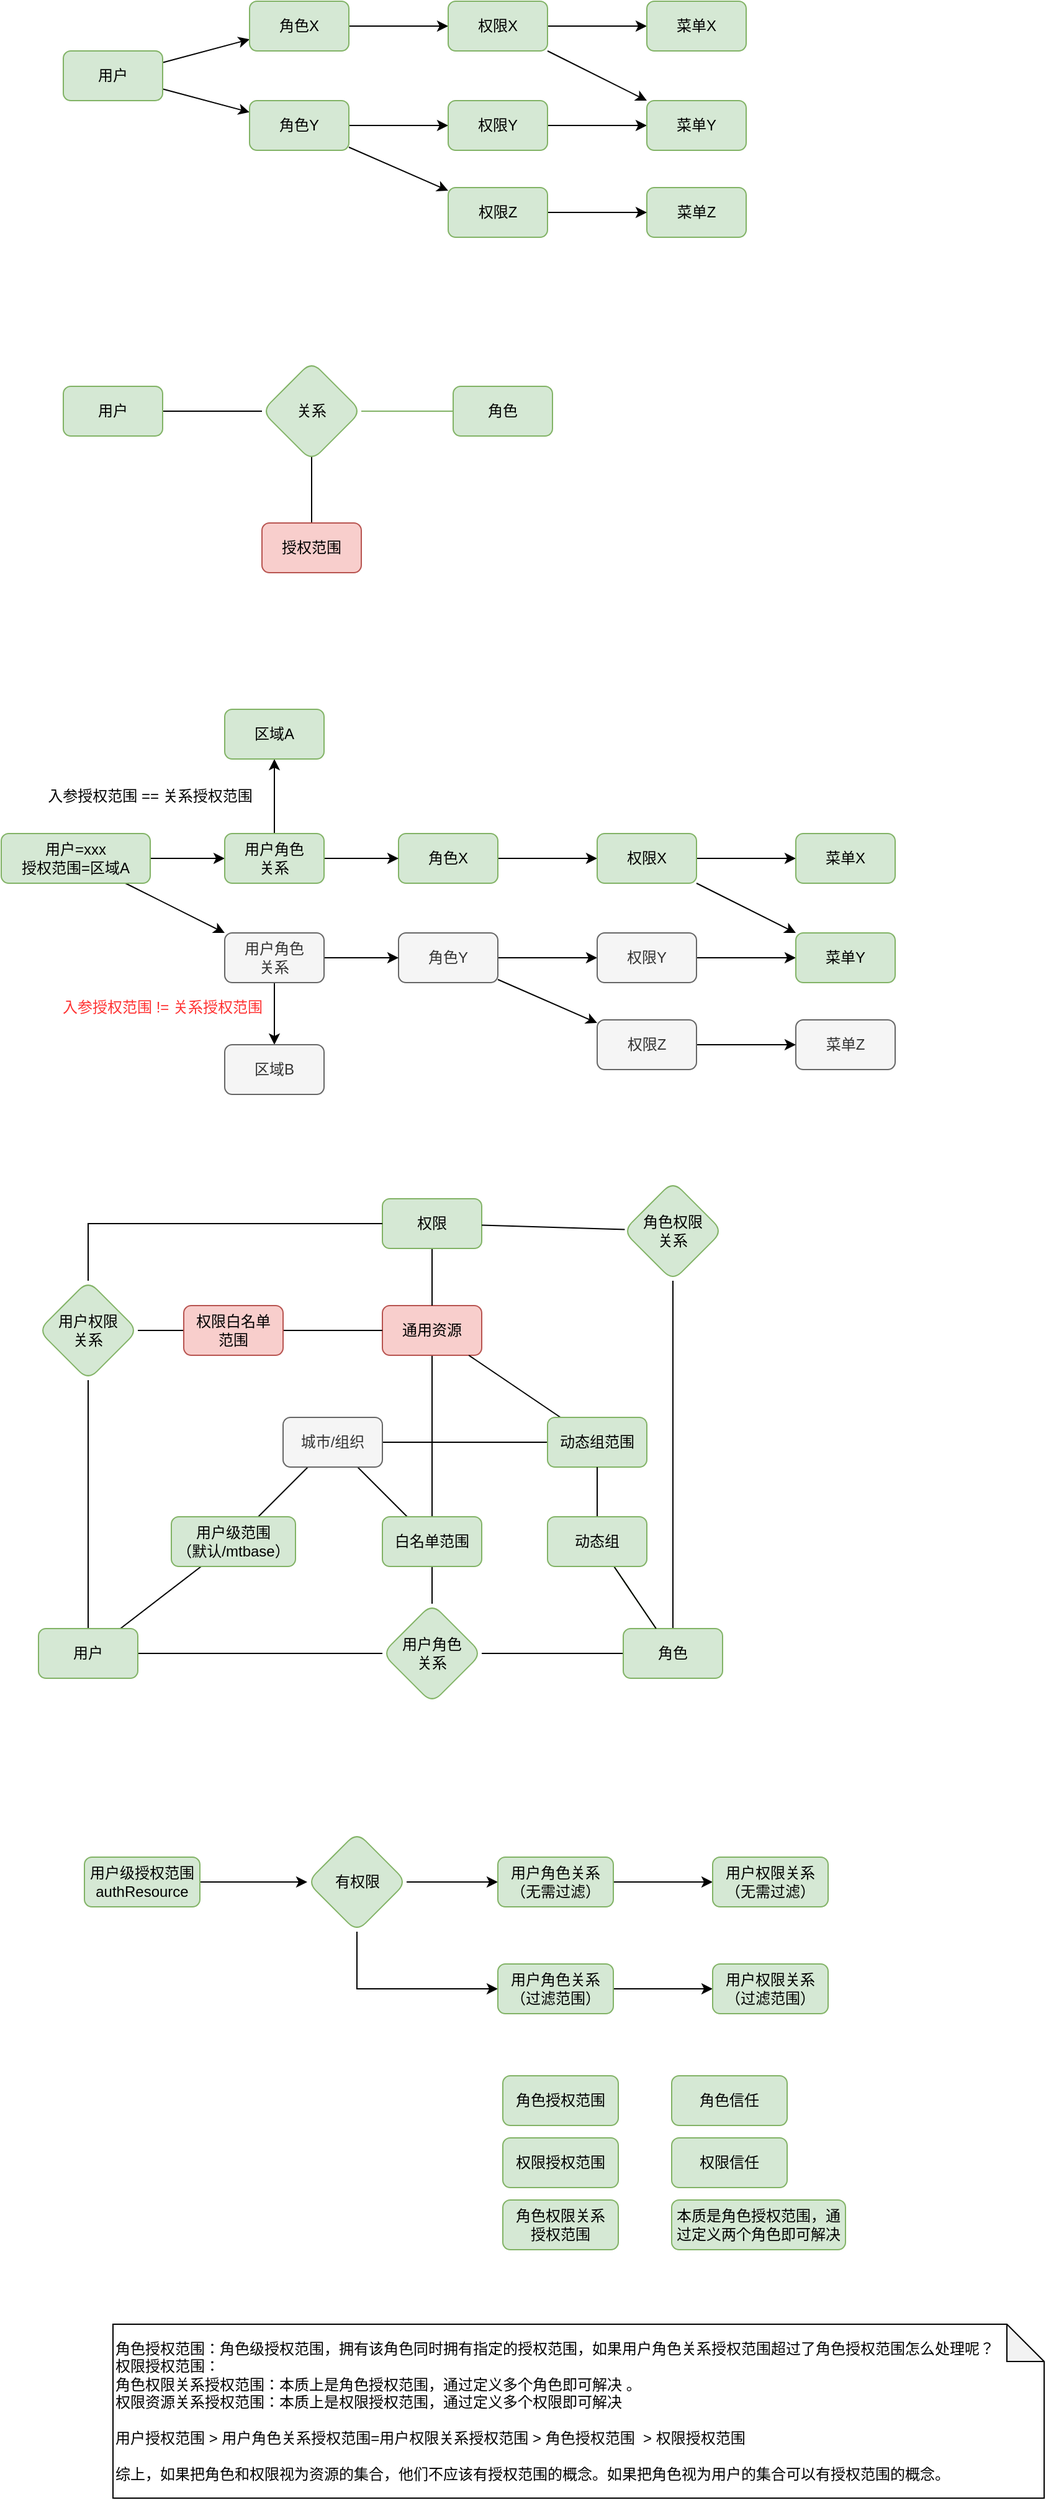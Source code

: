 <mxfile version="23.0.2" type="github">
  <diagram name="Page-1" id="4WrFxPnNMA99j5AakJLI">
    <mxGraphModel dx="1120" dy="835" grid="1" gridSize="10" guides="1" tooltips="1" connect="1" arrows="1" fold="1" page="1" pageScale="1" pageWidth="827" pageHeight="1169" math="0" shadow="0">
      <root>
        <mxCell id="0" />
        <mxCell id="1" parent="0" />
        <mxCell id="T3TZeKTtoJJdCF4pgpJC-80" style="rounded=0;orthogonalLoop=1;jettySize=auto;html=1;" parent="1" source="T3TZeKTtoJJdCF4pgpJC-82" target="T3TZeKTtoJJdCF4pgpJC-84" edge="1">
          <mxGeometry relative="1" as="geometry" />
        </mxCell>
        <mxCell id="T3TZeKTtoJJdCF4pgpJC-81" style="edgeStyle=none;rounded=0;orthogonalLoop=1;jettySize=auto;html=1;" parent="1" source="T3TZeKTtoJJdCF4pgpJC-82" target="T3TZeKTtoJJdCF4pgpJC-87" edge="1">
          <mxGeometry relative="1" as="geometry" />
        </mxCell>
        <mxCell id="T3TZeKTtoJJdCF4pgpJC-82" value="用户" style="rounded=1;whiteSpace=wrap;html=1;fillColor=#d5e8d4;strokeColor=#82b366;" parent="1" vertex="1">
          <mxGeometry x="60" y="300" width="80" height="40" as="geometry" />
        </mxCell>
        <mxCell id="T3TZeKTtoJJdCF4pgpJC-83" value="" style="edgeStyle=orthogonalEdgeStyle;rounded=0;orthogonalLoop=1;jettySize=auto;html=1;" parent="1" source="T3TZeKTtoJJdCF4pgpJC-84" target="T3TZeKTtoJJdCF4pgpJC-90" edge="1">
          <mxGeometry relative="1" as="geometry" />
        </mxCell>
        <mxCell id="T3TZeKTtoJJdCF4pgpJC-84" value="角色X" style="rounded=1;whiteSpace=wrap;html=1;fillColor=#d5e8d4;strokeColor=#82b366;" parent="1" vertex="1">
          <mxGeometry x="210" y="260" width="80" height="40" as="geometry" />
        </mxCell>
        <mxCell id="T3TZeKTtoJJdCF4pgpJC-85" value="" style="edgeStyle=orthogonalEdgeStyle;rounded=0;orthogonalLoop=1;jettySize=auto;html=1;" parent="1" source="T3TZeKTtoJJdCF4pgpJC-87" target="T3TZeKTtoJJdCF4pgpJC-93" edge="1">
          <mxGeometry relative="1" as="geometry" />
        </mxCell>
        <mxCell id="T3TZeKTtoJJdCF4pgpJC-86" style="edgeStyle=none;rounded=0;orthogonalLoop=1;jettySize=auto;html=1;" parent="1" source="T3TZeKTtoJJdCF4pgpJC-87" target="T3TZeKTtoJJdCF4pgpJC-97" edge="1">
          <mxGeometry relative="1" as="geometry" />
        </mxCell>
        <mxCell id="T3TZeKTtoJJdCF4pgpJC-87" value="角色Y" style="rounded=1;whiteSpace=wrap;html=1;fillColor=#d5e8d4;strokeColor=#82b366;" parent="1" vertex="1">
          <mxGeometry x="210" y="340" width="80" height="40" as="geometry" />
        </mxCell>
        <mxCell id="T3TZeKTtoJJdCF4pgpJC-88" value="" style="edgeStyle=orthogonalEdgeStyle;rounded=0;orthogonalLoop=1;jettySize=auto;html=1;" parent="1" source="T3TZeKTtoJJdCF4pgpJC-90" target="T3TZeKTtoJJdCF4pgpJC-91" edge="1">
          <mxGeometry relative="1" as="geometry" />
        </mxCell>
        <mxCell id="T3TZeKTtoJJdCF4pgpJC-89" style="edgeStyle=none;rounded=0;orthogonalLoop=1;jettySize=auto;html=1;" parent="1" source="T3TZeKTtoJJdCF4pgpJC-90" target="T3TZeKTtoJJdCF4pgpJC-94" edge="1">
          <mxGeometry relative="1" as="geometry" />
        </mxCell>
        <mxCell id="T3TZeKTtoJJdCF4pgpJC-90" value="权限X" style="rounded=1;whiteSpace=wrap;html=1;fillColor=#d5e8d4;strokeColor=#82b366;" parent="1" vertex="1">
          <mxGeometry x="370" y="260" width="80" height="40" as="geometry" />
        </mxCell>
        <mxCell id="T3TZeKTtoJJdCF4pgpJC-91" value="菜单X" style="rounded=1;whiteSpace=wrap;html=1;fillColor=#d5e8d4;strokeColor=#82b366;" parent="1" vertex="1">
          <mxGeometry x="530" y="260" width="80" height="40" as="geometry" />
        </mxCell>
        <mxCell id="T3TZeKTtoJJdCF4pgpJC-92" value="" style="edgeStyle=orthogonalEdgeStyle;rounded=0;orthogonalLoop=1;jettySize=auto;html=1;" parent="1" source="T3TZeKTtoJJdCF4pgpJC-93" target="T3TZeKTtoJJdCF4pgpJC-94" edge="1">
          <mxGeometry relative="1" as="geometry" />
        </mxCell>
        <mxCell id="T3TZeKTtoJJdCF4pgpJC-93" value="权限Y" style="rounded=1;whiteSpace=wrap;html=1;fillColor=#d5e8d4;strokeColor=#82b366;" parent="1" vertex="1">
          <mxGeometry x="370" y="340" width="80" height="40" as="geometry" />
        </mxCell>
        <mxCell id="T3TZeKTtoJJdCF4pgpJC-94" value="菜单Y" style="rounded=1;whiteSpace=wrap;html=1;fillColor=#d5e8d4;strokeColor=#82b366;" parent="1" vertex="1">
          <mxGeometry x="530" y="340" width="80" height="40" as="geometry" />
        </mxCell>
        <mxCell id="T3TZeKTtoJJdCF4pgpJC-95" value="菜单Z" style="rounded=1;whiteSpace=wrap;html=1;fillColor=#d5e8d4;strokeColor=#82b366;" parent="1" vertex="1">
          <mxGeometry x="530" y="410" width="80" height="40" as="geometry" />
        </mxCell>
        <mxCell id="T3TZeKTtoJJdCF4pgpJC-96" style="edgeStyle=none;rounded=0;orthogonalLoop=1;jettySize=auto;html=1;" parent="1" source="T3TZeKTtoJJdCF4pgpJC-97" target="T3TZeKTtoJJdCF4pgpJC-95" edge="1">
          <mxGeometry relative="1" as="geometry" />
        </mxCell>
        <mxCell id="T3TZeKTtoJJdCF4pgpJC-97" value="权限Z" style="rounded=1;whiteSpace=wrap;html=1;fillColor=#d5e8d4;strokeColor=#82b366;" parent="1" vertex="1">
          <mxGeometry x="370" y="410" width="80" height="40" as="geometry" />
        </mxCell>
        <mxCell id="ftVzmyuL1g7xqGU-LNCz-2" value="" style="edgeStyle=orthogonalEdgeStyle;rounded=0;orthogonalLoop=1;jettySize=auto;html=1;endArrow=none;endFill=0;" parent="1" source="T3TZeKTtoJJdCF4pgpJC-99" target="ftVzmyuL1g7xqGU-LNCz-1" edge="1">
          <mxGeometry relative="1" as="geometry" />
        </mxCell>
        <mxCell id="T3TZeKTtoJJdCF4pgpJC-99" value="用户" style="rounded=1;whiteSpace=wrap;html=1;fillColor=#d5e8d4;strokeColor=#82b366;" parent="1" vertex="1">
          <mxGeometry x="60" y="570" width="80" height="40" as="geometry" />
        </mxCell>
        <mxCell id="T3TZeKTtoJJdCF4pgpJC-100" style="edgeStyle=none;rounded=0;orthogonalLoop=1;jettySize=auto;html=1;endArrow=none;endFill=0;fillColor=#d5e8d4;strokeColor=#82b366;" parent="1" source="ftVzmyuL1g7xqGU-LNCz-1" target="T3TZeKTtoJJdCF4pgpJC-103" edge="1">
          <mxGeometry relative="1" as="geometry">
            <mxPoint x="300" y="590" as="sourcePoint" />
          </mxGeometry>
        </mxCell>
        <mxCell id="T3TZeKTtoJJdCF4pgpJC-101" style="edgeStyle=none;rounded=0;orthogonalLoop=1;jettySize=auto;html=1;endArrow=none;endFill=0;" parent="1" target="T3TZeKTtoJJdCF4pgpJC-104" edge="1">
          <mxGeometry relative="1" as="geometry">
            <mxPoint x="260" y="610" as="sourcePoint" />
          </mxGeometry>
        </mxCell>
        <mxCell id="T3TZeKTtoJJdCF4pgpJC-103" value="角色" style="rounded=1;whiteSpace=wrap;html=1;fillColor=#d5e8d4;strokeColor=#82b366;" parent="1" vertex="1">
          <mxGeometry x="374" y="570" width="80" height="40" as="geometry" />
        </mxCell>
        <mxCell id="T3TZeKTtoJJdCF4pgpJC-104" value="授权范围" style="rounded=1;whiteSpace=wrap;html=1;fillColor=#f8cecc;strokeColor=#b85450;" parent="1" vertex="1">
          <mxGeometry x="220" y="680" width="80" height="40" as="geometry" />
        </mxCell>
        <mxCell id="T3TZeKTtoJJdCF4pgpJC-133" value="" style="edgeStyle=orthogonalEdgeStyle;rounded=0;orthogonalLoop=1;jettySize=auto;html=1;" parent="1" source="T3TZeKTtoJJdCF4pgpJC-135" target="T3TZeKTtoJJdCF4pgpJC-153" edge="1">
          <mxGeometry relative="1" as="geometry" />
        </mxCell>
        <mxCell id="T3TZeKTtoJJdCF4pgpJC-134" style="rounded=0;orthogonalLoop=1;jettySize=auto;html=1;" parent="1" source="T3TZeKTtoJJdCF4pgpJC-135" target="T3TZeKTtoJJdCF4pgpJC-156" edge="1">
          <mxGeometry relative="1" as="geometry" />
        </mxCell>
        <mxCell id="T3TZeKTtoJJdCF4pgpJC-135" value="用户=xxx&lt;br&gt;授权范围=区域A" style="rounded=1;whiteSpace=wrap;html=1;fillColor=#d5e8d4;strokeColor=#82b366;" parent="1" vertex="1">
          <mxGeometry x="10" y="930" width="120" height="40" as="geometry" />
        </mxCell>
        <mxCell id="T3TZeKTtoJJdCF4pgpJC-136" value="" style="edgeStyle=orthogonalEdgeStyle;rounded=0;orthogonalLoop=1;jettySize=auto;html=1;" parent="1" source="T3TZeKTtoJJdCF4pgpJC-137" target="T3TZeKTtoJJdCF4pgpJC-143" edge="1">
          <mxGeometry relative="1" as="geometry" />
        </mxCell>
        <mxCell id="T3TZeKTtoJJdCF4pgpJC-137" value="角色X" style="rounded=1;whiteSpace=wrap;html=1;fillColor=#d5e8d4;strokeColor=#82b366;" parent="1" vertex="1">
          <mxGeometry x="330" y="930" width="80" height="40" as="geometry" />
        </mxCell>
        <mxCell id="T3TZeKTtoJJdCF4pgpJC-138" value="" style="edgeStyle=orthogonalEdgeStyle;rounded=0;orthogonalLoop=1;jettySize=auto;html=1;fillColor=#f8cecc;" parent="1" source="T3TZeKTtoJJdCF4pgpJC-140" target="T3TZeKTtoJJdCF4pgpJC-146" edge="1">
          <mxGeometry relative="1" as="geometry" />
        </mxCell>
        <mxCell id="T3TZeKTtoJJdCF4pgpJC-139" style="edgeStyle=none;rounded=0;orthogonalLoop=1;jettySize=auto;html=1;fillColor=#f8cecc;" parent="1" source="T3TZeKTtoJJdCF4pgpJC-140" target="T3TZeKTtoJJdCF4pgpJC-150" edge="1">
          <mxGeometry relative="1" as="geometry" />
        </mxCell>
        <mxCell id="T3TZeKTtoJJdCF4pgpJC-140" value="角色Y" style="rounded=1;whiteSpace=wrap;html=1;fillColor=#f5f5f5;strokeColor=#666666;fontColor=#333333;" parent="1" vertex="1">
          <mxGeometry x="330" y="1010" width="80" height="40" as="geometry" />
        </mxCell>
        <mxCell id="T3TZeKTtoJJdCF4pgpJC-141" value="" style="edgeStyle=orthogonalEdgeStyle;rounded=0;orthogonalLoop=1;jettySize=auto;html=1;" parent="1" source="T3TZeKTtoJJdCF4pgpJC-143" target="T3TZeKTtoJJdCF4pgpJC-144" edge="1">
          <mxGeometry relative="1" as="geometry" />
        </mxCell>
        <mxCell id="T3TZeKTtoJJdCF4pgpJC-142" style="edgeStyle=none;rounded=0;orthogonalLoop=1;jettySize=auto;html=1;" parent="1" source="T3TZeKTtoJJdCF4pgpJC-143" target="T3TZeKTtoJJdCF4pgpJC-147" edge="1">
          <mxGeometry relative="1" as="geometry" />
        </mxCell>
        <mxCell id="T3TZeKTtoJJdCF4pgpJC-143" value="权限X" style="rounded=1;whiteSpace=wrap;html=1;fillColor=#d5e8d4;strokeColor=#82b366;" parent="1" vertex="1">
          <mxGeometry x="490" y="930" width="80" height="40" as="geometry" />
        </mxCell>
        <mxCell id="T3TZeKTtoJJdCF4pgpJC-144" value="菜单X" style="rounded=1;whiteSpace=wrap;html=1;fillColor=#d5e8d4;strokeColor=#82b366;" parent="1" vertex="1">
          <mxGeometry x="650" y="930" width="80" height="40" as="geometry" />
        </mxCell>
        <mxCell id="T3TZeKTtoJJdCF4pgpJC-145" value="" style="edgeStyle=orthogonalEdgeStyle;rounded=0;orthogonalLoop=1;jettySize=auto;html=1;fillColor=#f8cecc;" parent="1" source="T3TZeKTtoJJdCF4pgpJC-146" target="T3TZeKTtoJJdCF4pgpJC-147" edge="1">
          <mxGeometry relative="1" as="geometry" />
        </mxCell>
        <mxCell id="T3TZeKTtoJJdCF4pgpJC-146" value="权限Y" style="rounded=1;whiteSpace=wrap;html=1;fillColor=#f5f5f5;strokeColor=#666666;fontColor=#333333;" parent="1" vertex="1">
          <mxGeometry x="490" y="1010" width="80" height="40" as="geometry" />
        </mxCell>
        <mxCell id="T3TZeKTtoJJdCF4pgpJC-147" value="菜单Y" style="rounded=1;whiteSpace=wrap;html=1;fillColor=#d5e8d4;strokeColor=#82b366;" parent="1" vertex="1">
          <mxGeometry x="650" y="1010" width="80" height="40" as="geometry" />
        </mxCell>
        <mxCell id="T3TZeKTtoJJdCF4pgpJC-148" value="菜单Z" style="rounded=1;whiteSpace=wrap;html=1;fillColor=#f5f5f5;strokeColor=#666666;fontColor=#333333;" parent="1" vertex="1">
          <mxGeometry x="650" y="1080" width="80" height="40" as="geometry" />
        </mxCell>
        <mxCell id="T3TZeKTtoJJdCF4pgpJC-149" style="edgeStyle=none;rounded=0;orthogonalLoop=1;jettySize=auto;html=1;fillColor=#f8cecc;" parent="1" source="T3TZeKTtoJJdCF4pgpJC-150" target="T3TZeKTtoJJdCF4pgpJC-148" edge="1">
          <mxGeometry relative="1" as="geometry" />
        </mxCell>
        <mxCell id="T3TZeKTtoJJdCF4pgpJC-150" value="权限Z" style="rounded=1;whiteSpace=wrap;html=1;fillColor=#f5f5f5;strokeColor=#666666;fontColor=#333333;" parent="1" vertex="1">
          <mxGeometry x="490" y="1080" width="80" height="40" as="geometry" />
        </mxCell>
        <mxCell id="T3TZeKTtoJJdCF4pgpJC-151" style="edgeStyle=orthogonalEdgeStyle;rounded=0;orthogonalLoop=1;jettySize=auto;html=1;" parent="1" source="T3TZeKTtoJJdCF4pgpJC-153" target="T3TZeKTtoJJdCF4pgpJC-137" edge="1">
          <mxGeometry relative="1" as="geometry" />
        </mxCell>
        <mxCell id="T3TZeKTtoJJdCF4pgpJC-152" value="" style="edgeStyle=none;rounded=0;orthogonalLoop=1;jettySize=auto;html=1;" parent="1" source="T3TZeKTtoJJdCF4pgpJC-153" target="T3TZeKTtoJJdCF4pgpJC-157" edge="1">
          <mxGeometry relative="1" as="geometry" />
        </mxCell>
        <mxCell id="T3TZeKTtoJJdCF4pgpJC-153" value="用户角色&lt;br&gt;关系" style="rounded=1;whiteSpace=wrap;html=1;fillColor=#d5e8d4;strokeColor=#82b366;" parent="1" vertex="1">
          <mxGeometry x="190" y="930" width="80" height="40" as="geometry" />
        </mxCell>
        <mxCell id="T3TZeKTtoJJdCF4pgpJC-154" style="edgeStyle=none;rounded=0;orthogonalLoop=1;jettySize=auto;html=1;fillColor=#f8cecc;" parent="1" source="T3TZeKTtoJJdCF4pgpJC-156" target="T3TZeKTtoJJdCF4pgpJC-140" edge="1">
          <mxGeometry relative="1" as="geometry" />
        </mxCell>
        <mxCell id="T3TZeKTtoJJdCF4pgpJC-155" value="" style="edgeStyle=none;rounded=0;orthogonalLoop=1;jettySize=auto;html=1;fillColor=#f8cecc;" parent="1" source="T3TZeKTtoJJdCF4pgpJC-156" target="T3TZeKTtoJJdCF4pgpJC-158" edge="1">
          <mxGeometry relative="1" as="geometry" />
        </mxCell>
        <mxCell id="T3TZeKTtoJJdCF4pgpJC-156" value="用户角色&lt;br&gt;关系" style="rounded=1;whiteSpace=wrap;html=1;fillColor=#f5f5f5;strokeColor=#666666;fontColor=#333333;" parent="1" vertex="1">
          <mxGeometry x="190" y="1010" width="80" height="40" as="geometry" />
        </mxCell>
        <mxCell id="T3TZeKTtoJJdCF4pgpJC-157" value="区域A" style="rounded=1;whiteSpace=wrap;html=1;fillColor=#d5e8d4;strokeColor=#82b366;" parent="1" vertex="1">
          <mxGeometry x="190" y="830" width="80" height="40" as="geometry" />
        </mxCell>
        <mxCell id="T3TZeKTtoJJdCF4pgpJC-158" value="区域B" style="rounded=1;whiteSpace=wrap;html=1;fillColor=#f5f5f5;strokeColor=#666666;fontColor=#333333;" parent="1" vertex="1">
          <mxGeometry x="190" y="1100" width="80" height="40" as="geometry" />
        </mxCell>
        <mxCell id="T3TZeKTtoJJdCF4pgpJC-159" value="&lt;font color=&quot;#ff3333&quot;&gt;入参授权范围 != 关系授权范围&lt;/font&gt;" style="text;html=1;strokeColor=none;fillColor=none;align=center;verticalAlign=middle;whiteSpace=wrap;rounded=0;" parent="1" vertex="1">
          <mxGeometry x="50" y="1060" width="180" height="20" as="geometry" />
        </mxCell>
        <mxCell id="T3TZeKTtoJJdCF4pgpJC-160" value="入参授权范围 == 关系授权范围" style="text;html=1;strokeColor=none;fillColor=none;align=center;verticalAlign=middle;whiteSpace=wrap;rounded=0;" parent="1" vertex="1">
          <mxGeometry x="40" y="890" width="180" height="20" as="geometry" />
        </mxCell>
        <mxCell id="ftVzmyuL1g7xqGU-LNCz-1" value="关系" style="rhombus;whiteSpace=wrap;html=1;fillColor=#d5e8d4;strokeColor=#82b366;rounded=1;" parent="1" vertex="1">
          <mxGeometry x="220" y="550" width="80" height="80" as="geometry" />
        </mxCell>
        <mxCell id="ftVzmyuL1g7xqGU-LNCz-10" value="" style="edgeStyle=orthogonalEdgeStyle;rounded=0;orthogonalLoop=1;jettySize=auto;html=1;endArrow=none;endFill=0;strokeColor=#000000;fillColor=#d5e8d4;" parent="1" source="ftVzmyuL1g7xqGU-LNCz-11" target="ftVzmyuL1g7xqGU-LNCz-18" edge="1">
          <mxGeometry relative="1" as="geometry" />
        </mxCell>
        <mxCell id="ftVzmyuL1g7xqGU-LNCz-38" style="shape=connector;rounded=0;orthogonalLoop=1;jettySize=auto;html=1;labelBackgroundColor=default;strokeColor=#000000;align=center;verticalAlign=middle;fontFamily=Helvetica;fontSize=11;fontColor=default;endArrow=none;endFill=0;fillColor=#d5e8d4;" parent="1" source="ftVzmyuL1g7xqGU-LNCz-11" target="ftVzmyuL1g7xqGU-LNCz-22" edge="1">
          <mxGeometry relative="1" as="geometry" />
        </mxCell>
        <mxCell id="ftVzmyuL1g7xqGU-LNCz-101" value="" style="edgeStyle=none;shape=connector;rounded=0;orthogonalLoop=1;jettySize=auto;html=1;labelBackgroundColor=default;strokeColor=#000000;align=center;verticalAlign=middle;fontFamily=Helvetica;fontSize=11;fontColor=default;endArrow=none;endFill=0;fillColor=#d5e8d4;" parent="1" source="ftVzmyuL1g7xqGU-LNCz-11" target="ftVzmyuL1g7xqGU-LNCz-100" edge="1">
          <mxGeometry relative="1" as="geometry" />
        </mxCell>
        <mxCell id="ftVzmyuL1g7xqGU-LNCz-11" value="用户" style="rounded=1;whiteSpace=wrap;html=1;fillColor=#d5e8d4;strokeColor=#82b366;" parent="1" vertex="1">
          <mxGeometry x="40" y="1570" width="80" height="40" as="geometry" />
        </mxCell>
        <mxCell id="ftVzmyuL1g7xqGU-LNCz-12" style="edgeStyle=none;rounded=0;orthogonalLoop=1;jettySize=auto;html=1;endArrow=none;endFill=0;fillColor=#d5e8d4;strokeColor=#000000;" parent="1" source="ftVzmyuL1g7xqGU-LNCz-18" target="ftVzmyuL1g7xqGU-LNCz-15" edge="1">
          <mxGeometry relative="1" as="geometry">
            <mxPoint x="420" y="1590" as="sourcePoint" />
          </mxGeometry>
        </mxCell>
        <mxCell id="ftVzmyuL1g7xqGU-LNCz-34" value="" style="edgeStyle=orthogonalEdgeStyle;shape=connector;rounded=0;orthogonalLoop=1;jettySize=auto;html=1;labelBackgroundColor=default;strokeColor=#000000;align=center;verticalAlign=middle;fontFamily=Helvetica;fontSize=11;fontColor=default;endArrow=none;endFill=0;fillColor=#d5e8d4;" parent="1" source="ftVzmyuL1g7xqGU-LNCz-15" target="ftVzmyuL1g7xqGU-LNCz-33" edge="1">
          <mxGeometry relative="1" as="geometry" />
        </mxCell>
        <mxCell id="ftVzmyuL1g7xqGU-LNCz-93" style="edgeStyle=none;shape=connector;rounded=0;orthogonalLoop=1;jettySize=auto;html=1;labelBackgroundColor=default;strokeColor=#82b366;align=center;verticalAlign=middle;fontFamily=Helvetica;fontSize=11;fontColor=default;endArrow=none;endFill=0;fillColor=#d5e8d4;" parent="1" source="ftVzmyuL1g7xqGU-LNCz-15" target="ftVzmyuL1g7xqGU-LNCz-91" edge="1">
          <mxGeometry relative="1" as="geometry" />
        </mxCell>
        <mxCell id="ftVzmyuL1g7xqGU-LNCz-15" value="角色" style="rounded=1;whiteSpace=wrap;html=1;fillColor=#d5e8d4;strokeColor=#82b366;" parent="1" vertex="1">
          <mxGeometry x="511" y="1570" width="80" height="40" as="geometry" />
        </mxCell>
        <mxCell id="ftVzmyuL1g7xqGU-LNCz-37" style="shape=connector;rounded=0;orthogonalLoop=1;jettySize=auto;html=1;labelBackgroundColor=default;strokeColor=#000000;align=center;verticalAlign=middle;fontFamily=Helvetica;fontSize=11;fontColor=default;endArrow=none;endFill=0;fillColor=#d5e8d4;" parent="1" source="ftVzmyuL1g7xqGU-LNCz-86" target="ftVzmyuL1g7xqGU-LNCz-19" edge="1">
          <mxGeometry relative="1" as="geometry">
            <mxPoint x="380" y="1430" as="sourcePoint" />
          </mxGeometry>
        </mxCell>
        <mxCell id="ftVzmyuL1g7xqGU-LNCz-18" value="用户角色&lt;br&gt;关系" style="rhombus;whiteSpace=wrap;html=1;fillColor=#d5e8d4;strokeColor=#82b366;rounded=1;" parent="1" vertex="1">
          <mxGeometry x="317" y="1550" width="80" height="80" as="geometry" />
        </mxCell>
        <mxCell id="ftVzmyuL1g7xqGU-LNCz-19" value="通用资源" style="rounded=1;whiteSpace=wrap;html=1;fillColor=#f8cecc;strokeColor=#b85450;" parent="1" vertex="1">
          <mxGeometry x="317" y="1310" width="80" height="40" as="geometry" />
        </mxCell>
        <mxCell id="ftVzmyuL1g7xqGU-LNCz-108" style="edgeStyle=none;shape=connector;rounded=0;orthogonalLoop=1;jettySize=auto;html=1;labelBackgroundColor=default;strokeColor=default;align=center;verticalAlign=middle;fontFamily=Helvetica;fontSize=11;fontColor=default;endArrow=none;endFill=0;" parent="1" source="ftVzmyuL1g7xqGU-LNCz-21" target="ftVzmyuL1g7xqGU-LNCz-19" edge="1">
          <mxGeometry relative="1" as="geometry" />
        </mxCell>
        <mxCell id="ftVzmyuL1g7xqGU-LNCz-21" value="权限" style="rounded=1;whiteSpace=wrap;html=1;fillColor=#d5e8d4;strokeColor=#82b366;" parent="1" vertex="1">
          <mxGeometry x="317" y="1224" width="80" height="40" as="geometry" />
        </mxCell>
        <mxCell id="ftVzmyuL1g7xqGU-LNCz-32" style="shape=connector;rounded=0;orthogonalLoop=1;jettySize=auto;html=1;labelBackgroundColor=default;strokeColor=#000000;align=center;verticalAlign=middle;fontFamily=Helvetica;fontSize=11;fontColor=default;endArrow=none;endFill=0;fillColor=#d5e8d4;edgeStyle=orthogonalEdgeStyle;" parent="1" source="ftVzmyuL1g7xqGU-LNCz-22" target="ftVzmyuL1g7xqGU-LNCz-21" edge="1">
          <mxGeometry relative="1" as="geometry">
            <Array as="points">
              <mxPoint x="80" y="1244" />
            </Array>
          </mxGeometry>
        </mxCell>
        <mxCell id="ftVzmyuL1g7xqGU-LNCz-97" value="" style="edgeStyle=none;shape=connector;rounded=0;orthogonalLoop=1;jettySize=auto;html=1;labelBackgroundColor=default;strokeColor=#000000;align=center;verticalAlign=middle;fontFamily=Helvetica;fontSize=11;fontColor=default;endArrow=none;endFill=0;fillColor=#d5e8d4;exitX=1;exitY=0.5;exitDx=0;exitDy=0;" parent="1" source="ftVzmyuL1g7xqGU-LNCz-22" target="ftVzmyuL1g7xqGU-LNCz-98" edge="1">
          <mxGeometry relative="1" as="geometry" />
        </mxCell>
        <mxCell id="ftVzmyuL1g7xqGU-LNCz-22" value="用户权限&lt;br&gt;关系" style="rhombus;whiteSpace=wrap;html=1;fillColor=#d5e8d4;strokeColor=#82b366;rounded=1;" parent="1" vertex="1">
          <mxGeometry x="40" y="1290" width="80" height="80" as="geometry" />
        </mxCell>
        <mxCell id="ftVzmyuL1g7xqGU-LNCz-35" style="shape=connector;rounded=0;orthogonalLoop=1;jettySize=auto;html=1;labelBackgroundColor=default;strokeColor=#000000;align=center;verticalAlign=middle;fontFamily=Helvetica;fontSize=11;fontColor=default;endArrow=none;endFill=0;fillColor=#d5e8d4;" parent="1" source="ftVzmyuL1g7xqGU-LNCz-33" target="ftVzmyuL1g7xqGU-LNCz-21" edge="1">
          <mxGeometry relative="1" as="geometry" />
        </mxCell>
        <mxCell id="ftVzmyuL1g7xqGU-LNCz-33" value="角色权限&lt;br&gt;关系" style="rhombus;whiteSpace=wrap;html=1;fillColor=#d5e8d4;strokeColor=#82b366;rounded=1;" parent="1" vertex="1">
          <mxGeometry x="511" y="1210" width="80" height="80" as="geometry" />
        </mxCell>
        <mxCell id="ftVzmyuL1g7xqGU-LNCz-94" style="edgeStyle=none;shape=connector;rounded=0;orthogonalLoop=1;jettySize=auto;html=1;labelBackgroundColor=default;strokeColor=#000000;align=center;verticalAlign=middle;fontFamily=Helvetica;fontSize=11;fontColor=default;endArrow=none;endFill=0;fillColor=#d5e8d4;" parent="1" source="ftVzmyuL1g7xqGU-LNCz-86" target="ftVzmyuL1g7xqGU-LNCz-18" edge="1">
          <mxGeometry relative="1" as="geometry" />
        </mxCell>
        <mxCell id="ftVzmyuL1g7xqGU-LNCz-105" style="edgeStyle=none;shape=connector;rounded=0;orthogonalLoop=1;jettySize=auto;html=1;labelBackgroundColor=default;strokeColor=#000000;align=center;verticalAlign=middle;fontFamily=Helvetica;fontSize=11;fontColor=default;endArrow=none;endFill=0;fillColor=#d5e8d4;" parent="1" source="ftVzmyuL1g7xqGU-LNCz-86" target="ftVzmyuL1g7xqGU-LNCz-103" edge="1">
          <mxGeometry relative="1" as="geometry" />
        </mxCell>
        <mxCell id="ftVzmyuL1g7xqGU-LNCz-86" value="白名单范围" style="rounded=1;whiteSpace=wrap;html=1;fillColor=#d5e8d4;strokeColor=#82b366;" parent="1" vertex="1">
          <mxGeometry x="317" y="1480" width="80" height="40" as="geometry" />
        </mxCell>
        <mxCell id="ftVzmyuL1g7xqGU-LNCz-88" style="shape=connector;rounded=0;orthogonalLoop=1;jettySize=auto;html=1;labelBackgroundColor=default;strokeColor=#000000;align=center;verticalAlign=middle;fontFamily=Helvetica;fontSize=11;fontColor=default;endArrow=none;endFill=0;fillColor=#d5e8d4;" parent="1" source="ftVzmyuL1g7xqGU-LNCz-87" target="ftVzmyuL1g7xqGU-LNCz-19" edge="1">
          <mxGeometry relative="1" as="geometry" />
        </mxCell>
        <mxCell id="ftVzmyuL1g7xqGU-LNCz-107" style="edgeStyle=none;shape=connector;rounded=0;orthogonalLoop=1;jettySize=auto;html=1;labelBackgroundColor=default;strokeColor=#000000;align=center;verticalAlign=middle;fontFamily=Helvetica;fontSize=11;fontColor=default;endArrow=none;endFill=0;fillColor=#d5e8d4;" parent="1" source="ftVzmyuL1g7xqGU-LNCz-87" target="ftVzmyuL1g7xqGU-LNCz-103" edge="1">
          <mxGeometry relative="1" as="geometry" />
        </mxCell>
        <mxCell id="ftVzmyuL1g7xqGU-LNCz-87" value="动态组范围" style="rounded=1;whiteSpace=wrap;html=1;fillColor=#d5e8d4;strokeColor=#82b366;" parent="1" vertex="1">
          <mxGeometry x="450" y="1400" width="80" height="40" as="geometry" />
        </mxCell>
        <mxCell id="ftVzmyuL1g7xqGU-LNCz-92" style="edgeStyle=none;shape=connector;rounded=0;orthogonalLoop=1;jettySize=auto;html=1;entryX=0.5;entryY=1;entryDx=0;entryDy=0;labelBackgroundColor=default;strokeColor=#000000;align=center;verticalAlign=middle;fontFamily=Helvetica;fontSize=11;fontColor=default;endArrow=none;endFill=0;fillColor=#d5e8d4;" parent="1" source="ftVzmyuL1g7xqGU-LNCz-91" target="ftVzmyuL1g7xqGU-LNCz-87" edge="1">
          <mxGeometry relative="1" as="geometry" />
        </mxCell>
        <mxCell id="ftVzmyuL1g7xqGU-LNCz-106" value="" style="edgeStyle=none;shape=connector;rounded=0;orthogonalLoop=1;jettySize=auto;html=1;labelBackgroundColor=default;strokeColor=#000000;align=center;verticalAlign=middle;fontFamily=Helvetica;fontSize=11;fontColor=default;endArrow=none;endFill=0;fillColor=#d5e8d4;" parent="1" source="ftVzmyuL1g7xqGU-LNCz-91" target="ftVzmyuL1g7xqGU-LNCz-15" edge="1">
          <mxGeometry relative="1" as="geometry" />
        </mxCell>
        <mxCell id="ftVzmyuL1g7xqGU-LNCz-91" value="动态组" style="rounded=1;whiteSpace=wrap;html=1;fillColor=#d5e8d4;strokeColor=#82b366;" parent="1" vertex="1">
          <mxGeometry x="450" y="1480" width="80" height="40" as="geometry" />
        </mxCell>
        <mxCell id="ftVzmyuL1g7xqGU-LNCz-99" style="edgeStyle=none;shape=connector;rounded=0;orthogonalLoop=1;jettySize=auto;html=1;labelBackgroundColor=default;strokeColor=#000000;align=center;verticalAlign=middle;fontFamily=Helvetica;fontSize=11;fontColor=default;endArrow=none;endFill=0;fillColor=#d5e8d4;" parent="1" source="ftVzmyuL1g7xqGU-LNCz-98" target="ftVzmyuL1g7xqGU-LNCz-19" edge="1">
          <mxGeometry relative="1" as="geometry" />
        </mxCell>
        <mxCell id="ftVzmyuL1g7xqGU-LNCz-98" value="权限白名单&lt;br&gt;范围" style="rounded=1;whiteSpace=wrap;html=1;fillColor=#f8cecc;strokeColor=#b85450;" parent="1" vertex="1">
          <mxGeometry x="157" y="1310" width="80" height="40" as="geometry" />
        </mxCell>
        <mxCell id="ftVzmyuL1g7xqGU-LNCz-104" style="edgeStyle=none;shape=connector;rounded=0;orthogonalLoop=1;jettySize=auto;html=1;labelBackgroundColor=default;strokeColor=#000000;align=center;verticalAlign=middle;fontFamily=Helvetica;fontSize=11;fontColor=default;endArrow=none;endFill=0;fillColor=#d5e8d4;" parent="1" source="ftVzmyuL1g7xqGU-LNCz-100" target="ftVzmyuL1g7xqGU-LNCz-103" edge="1">
          <mxGeometry relative="1" as="geometry" />
        </mxCell>
        <mxCell id="ftVzmyuL1g7xqGU-LNCz-100" value="用户级范围&lt;br style=&quot;border-color: var(--border-color);&quot;&gt;（默认/mtbase）" style="rounded=1;whiteSpace=wrap;html=1;fillColor=#d5e8d4;strokeColor=#82b366;" parent="1" vertex="1">
          <mxGeometry x="147" y="1480" width="100" height="40" as="geometry" />
        </mxCell>
        <mxCell id="ftVzmyuL1g7xqGU-LNCz-103" value="城市/组织" style="rounded=1;whiteSpace=wrap;html=1;fillColor=#f5f5f5;strokeColor=#666666;fontColor=#333333;" parent="1" vertex="1">
          <mxGeometry x="237" y="1400" width="80" height="40" as="geometry" />
        </mxCell>
        <mxCell id="LJtHVMvOFmtvIT8aFIWM-5" value="" style="edgeStyle=orthogonalEdgeStyle;rounded=0;orthogonalLoop=1;jettySize=auto;html=1;" edge="1" parent="1" source="LJtHVMvOFmtvIT8aFIWM-3" target="LJtHVMvOFmtvIT8aFIWM-4">
          <mxGeometry relative="1" as="geometry" />
        </mxCell>
        <mxCell id="LJtHVMvOFmtvIT8aFIWM-3" value="用户级授权范围&lt;br&gt;authResource" style="rounded=1;whiteSpace=wrap;html=1;fillColor=#d5e8d4;strokeColor=#82b366;" vertex="1" parent="1">
          <mxGeometry x="77" y="1754" width="93" height="40" as="geometry" />
        </mxCell>
        <mxCell id="LJtHVMvOFmtvIT8aFIWM-9" style="edgeStyle=orthogonalEdgeStyle;rounded=0;orthogonalLoop=1;jettySize=auto;html=1;" edge="1" parent="1" source="LJtHVMvOFmtvIT8aFIWM-4" target="LJtHVMvOFmtvIT8aFIWM-8">
          <mxGeometry relative="1" as="geometry" />
        </mxCell>
        <mxCell id="LJtHVMvOFmtvIT8aFIWM-14" style="edgeStyle=orthogonalEdgeStyle;rounded=0;orthogonalLoop=1;jettySize=auto;html=1;" edge="1" parent="1" source="LJtHVMvOFmtvIT8aFIWM-4" target="LJtHVMvOFmtvIT8aFIWM-12">
          <mxGeometry relative="1" as="geometry">
            <Array as="points">
              <mxPoint x="297" y="1860" />
            </Array>
          </mxGeometry>
        </mxCell>
        <mxCell id="LJtHVMvOFmtvIT8aFIWM-4" value="有权限" style="rhombus;whiteSpace=wrap;html=1;fillColor=#d5e8d4;strokeColor=#82b366;rounded=1;" vertex="1" parent="1">
          <mxGeometry x="256.5" y="1734" width="80" height="80" as="geometry" />
        </mxCell>
        <mxCell id="LJtHVMvOFmtvIT8aFIWM-11" value="" style="edgeStyle=orthogonalEdgeStyle;rounded=0;orthogonalLoop=1;jettySize=auto;html=1;" edge="1" parent="1" source="LJtHVMvOFmtvIT8aFIWM-8" target="LJtHVMvOFmtvIT8aFIWM-10">
          <mxGeometry relative="1" as="geometry" />
        </mxCell>
        <mxCell id="LJtHVMvOFmtvIT8aFIWM-8" value="用户角色关系&lt;br&gt;（无需过滤）" style="rounded=1;whiteSpace=wrap;html=1;fillColor=#d5e8d4;strokeColor=#82b366;" vertex="1" parent="1">
          <mxGeometry x="410" y="1754" width="93" height="40" as="geometry" />
        </mxCell>
        <mxCell id="LJtHVMvOFmtvIT8aFIWM-10" value="用户权限关系&lt;br&gt;（无需过滤）" style="rounded=1;whiteSpace=wrap;html=1;fillColor=#d5e8d4;strokeColor=#82b366;" vertex="1" parent="1">
          <mxGeometry x="583" y="1754" width="93" height="40" as="geometry" />
        </mxCell>
        <mxCell id="LJtHVMvOFmtvIT8aFIWM-15" style="edgeStyle=orthogonalEdgeStyle;rounded=0;orthogonalLoop=1;jettySize=auto;html=1;" edge="1" parent="1" source="LJtHVMvOFmtvIT8aFIWM-12" target="LJtHVMvOFmtvIT8aFIWM-13">
          <mxGeometry relative="1" as="geometry" />
        </mxCell>
        <mxCell id="LJtHVMvOFmtvIT8aFIWM-12" value="用户角色关系&lt;br&gt;（过滤范围）" style="rounded=1;whiteSpace=wrap;html=1;fillColor=#d5e8d4;strokeColor=#82b366;" vertex="1" parent="1">
          <mxGeometry x="410" y="1840" width="93" height="40" as="geometry" />
        </mxCell>
        <mxCell id="LJtHVMvOFmtvIT8aFIWM-13" value="用户权限关系&lt;br&gt;（过滤范围）" style="rounded=1;whiteSpace=wrap;html=1;fillColor=#d5e8d4;strokeColor=#82b366;" vertex="1" parent="1">
          <mxGeometry x="583" y="1840" width="93" height="40" as="geometry" />
        </mxCell>
        <mxCell id="LJtHVMvOFmtvIT8aFIWM-16" value="角色授权范围" style="rounded=1;whiteSpace=wrap;html=1;fillColor=#d5e8d4;strokeColor=#82b366;" vertex="1" parent="1">
          <mxGeometry x="414" y="1930" width="93" height="40" as="geometry" />
        </mxCell>
        <mxCell id="LJtHVMvOFmtvIT8aFIWM-17" value="权限授权范围" style="rounded=1;whiteSpace=wrap;html=1;fillColor=#d5e8d4;strokeColor=#82b366;" vertex="1" parent="1">
          <mxGeometry x="414" y="1980" width="93" height="40" as="geometry" />
        </mxCell>
        <mxCell id="LJtHVMvOFmtvIT8aFIWM-18" value="角色权限关系&lt;br&gt;授权范围" style="rounded=1;whiteSpace=wrap;html=1;fillColor=#d5e8d4;strokeColor=#82b366;" vertex="1" parent="1">
          <mxGeometry x="414" y="2030" width="93" height="40" as="geometry" />
        </mxCell>
        <mxCell id="LJtHVMvOFmtvIT8aFIWM-19" value="角色信任" style="rounded=1;whiteSpace=wrap;html=1;fillColor=#d5e8d4;strokeColor=#82b366;" vertex="1" parent="1">
          <mxGeometry x="550" y="1930" width="93" height="40" as="geometry" />
        </mxCell>
        <mxCell id="LJtHVMvOFmtvIT8aFIWM-20" value="权限信任" style="rounded=1;whiteSpace=wrap;html=1;fillColor=#d5e8d4;strokeColor=#82b366;" vertex="1" parent="1">
          <mxGeometry x="550" y="1980" width="93" height="40" as="geometry" />
        </mxCell>
        <mxCell id="LJtHVMvOFmtvIT8aFIWM-21" value="本质是角色授权范围，通过定义两个角色即可解决" style="rounded=1;whiteSpace=wrap;html=1;fillColor=#d5e8d4;strokeColor=#82b366;" vertex="1" parent="1">
          <mxGeometry x="550" y="2030" width="140" height="40" as="geometry" />
        </mxCell>
        <mxCell id="LJtHVMvOFmtvIT8aFIWM-22" value="角色授权范围：角色级授权范围，拥有该角色同时拥有指定的授权范围，如果用户角色关系授权范围超过了角色授权范围怎么处理呢？&lt;br&gt;权限授权范围：&lt;br&gt;角色权限关系授权范围：本质上是角色授权范围，通过定义多个角色即可解决 。&lt;br&gt;权限资源关系授权范围：本质上是权限授权范围，通过定义多个权限即可解决&lt;br&gt;&lt;br&gt;用户授权范围 &amp;gt; 用户角色关系授权范围=用户权限关系授权范围 &amp;gt; 角色授权范围&amp;nbsp; &amp;gt; 权限授权范围&lt;br&gt;&lt;br&gt;综上，如果把角色和权限视为资源的集合，他们不应该有授权范围的概念。如果把角色视为用户的集合可以有授权范围的概念。" style="shape=note;whiteSpace=wrap;html=1;backgroundOutline=1;darkOpacity=0.05;align=left;" vertex="1" parent="1">
          <mxGeometry x="100" y="2130" width="750" height="140" as="geometry" />
        </mxCell>
      </root>
    </mxGraphModel>
  </diagram>
</mxfile>
